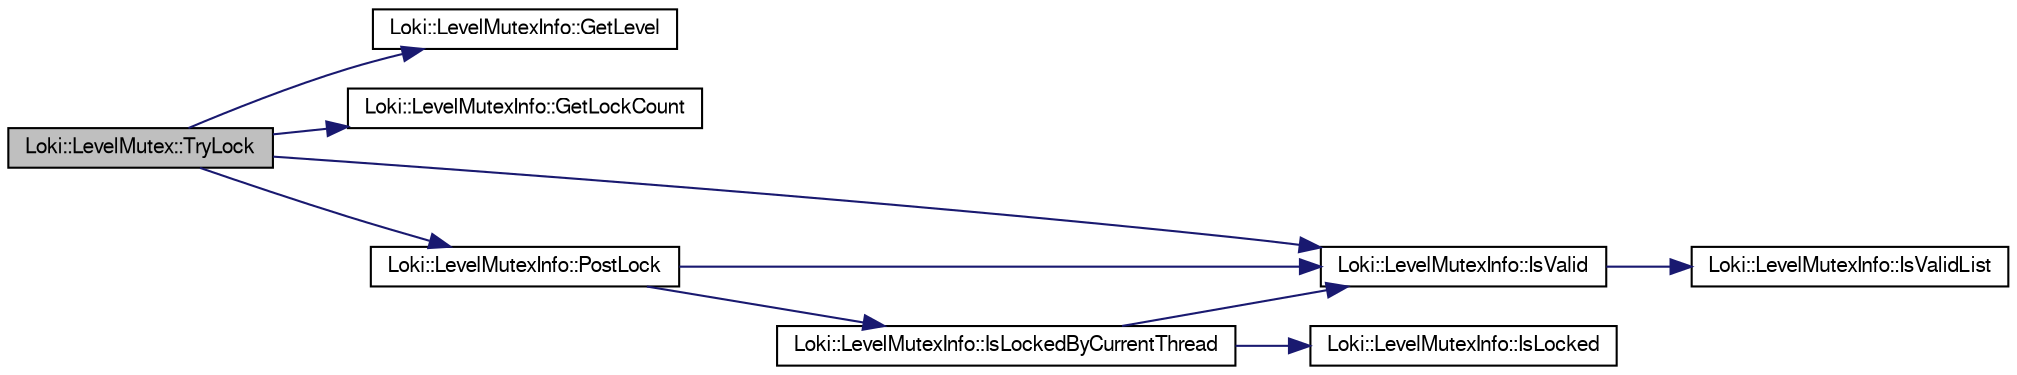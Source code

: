 digraph G
{
  bgcolor="transparent";
  edge [fontname="FreeSans",fontsize="10",labelfontname="FreeSans",labelfontsize="10"];
  node [fontname="FreeSans",fontsize="10",shape=record];
  rankdir=LR;
  Node1 [label="Loki::LevelMutex::TryLock",height=0.2,width=0.4,color="black", fillcolor="grey75", style="filled" fontcolor="black"];
  Node1 -> Node2 [color="midnightblue",fontsize="10",style="solid",fontname="FreeSans"];
  Node2 [label="Loki::LevelMutexInfo::GetLevel",height=0.2,width=0.4,color="black",URL="$a00071.html#1cad7c6b6fc50e230401e4cc22761d14",tooltip="Returns the level of this mutex."];
  Node1 -> Node3 [color="midnightblue",fontsize="10",style="solid",fontname="FreeSans"];
  Node3 [label="Loki::LevelMutexInfo::GetLockCount",height=0.2,width=0.4,color="black",URL="$a00071.html#013e7ffd438e4c1f11dcc6943a40802e",tooltip="Returns count of how many times this mutex got locked."];
  Node1 -> Node4 [color="midnightblue",fontsize="10",style="solid",fontname="FreeSans"];
  Node4 [label="Loki::LevelMutexInfo::IsValid",height=0.2,width=0.4,color="black",URL="$a00071.html#36c34ecf5d019f3db9bfb8654cf49176"];
  Node4 -> Node5 [color="midnightblue",fontsize="10",style="solid",fontname="FreeSans"];
  Node5 [label="Loki::LevelMutexInfo::IsValidList",height=0.2,width=0.4,color="black",URL="$a00071.html#01f6dfba5d2ea5606109b34e5a543cf0"];
  Node1 -> Node6 [color="midnightblue",fontsize="10",style="solid",fontname="FreeSans"];
  Node6 [label="Loki::LevelMutexInfo::PostLock",height=0.2,width=0.4,color="black",URL="$a00071.html#3fe2ecf1bcf2c49eae04c493f023099c"];
  Node6 -> Node7 [color="midnightblue",fontsize="10",style="solid",fontname="FreeSans"];
  Node7 [label="Loki::LevelMutexInfo::IsLockedByCurrentThread",height=0.2,width=0.4,color="black",URL="$a00071.html#c0a343bcb322ea36495f536504f61f9f",tooltip="Returns true if this was locked by current thread."];
  Node7 -> Node8 [color="midnightblue",fontsize="10",style="solid",fontname="FreeSans"];
  Node8 [label="Loki::LevelMutexInfo::IsLocked",height=0.2,width=0.4,color="black",URL="$a00071.html#e6aa7465e1bba7f0c9fbf0b06f122a39",tooltip="Returns true if this mutex was locked at least once."];
  Node7 -> Node4 [color="midnightblue",fontsize="10",style="solid",fontname="FreeSans"];
  Node6 -> Node4 [color="midnightblue",fontsize="10",style="solid",fontname="FreeSans"];
}
